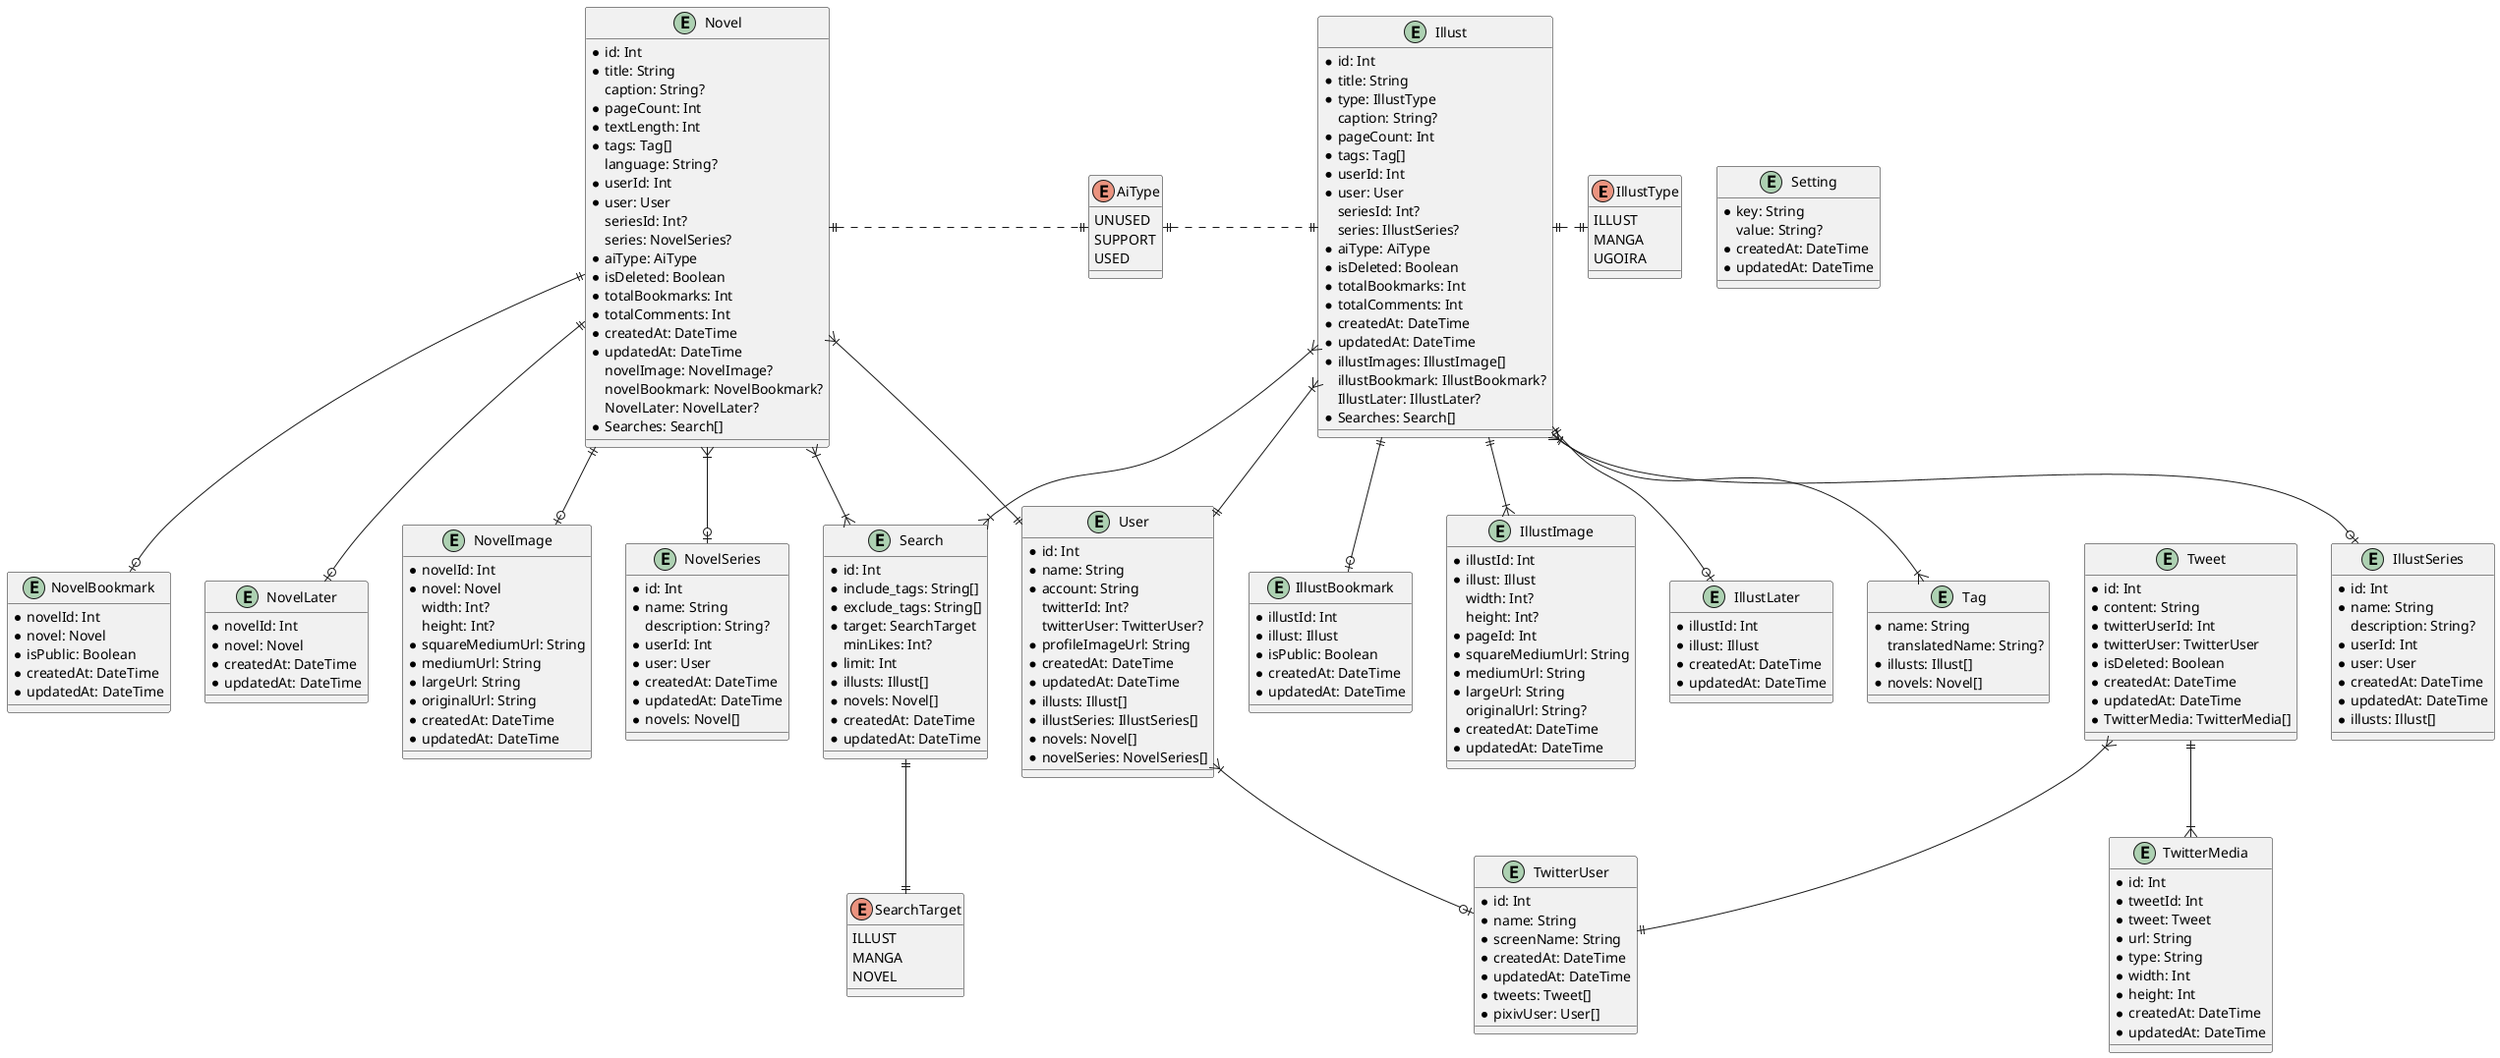 @startuml schema

enum IllustType {
  ILLUST
  MANGA
  UGOIRA
}

enum AiType {
  UNUSED
  SUPPORT
  USED
}

enum SearchTarget {
  ILLUST
  MANGA
  NOVEL
}

entity Illust {
  * id: Int
  * title: String
  * type: IllustType
  caption: String?
  * pageCount: Int
  * tags: Tag[]
  * userId: Int
  * user: User
  seriesId: Int?
  series: IllustSeries?
  * aiType: AiType
  * isDeleted: Boolean
  * totalBookmarks: Int
  * totalComments: Int
  * createdAt: DateTime
  * updatedAt: DateTime
  * illustImages: IllustImage[]
  illustBookmark: IllustBookmark?
  IllustLater: IllustLater?
  * Searches: Search[]
}

entity IllustSeries {
  * id: Int
  * name: String
  description: String?
  * userId: Int
  * user: User
  * createdAt: DateTime
  * updatedAt: DateTime
  * illusts: Illust[]
}

entity IllustBookmark {
  * illustId: Int
  * illust: Illust
  * isPublic: Boolean
  * createdAt: DateTime
  * updatedAt: DateTime
}

entity IllustImage {
  * illustId: Int
  * illust: Illust
  width: Int?
  height: Int?
  * pageId: Int
  * squareMediumUrl: String
  * mediumUrl: String
  * largeUrl: String
  originalUrl: String?
  * createdAt: DateTime
  * updatedAt: DateTime
}

entity IllustLater {
  * illustId: Int
  * illust: Illust
  * createdAt: DateTime
  * updatedAt: DateTime
}

entity Novel {
  * id: Int
  * title: String
  caption: String?
  * pageCount: Int
  * textLength: Int
  * tags: Tag[]
  language: String?
  * userId: Int
  * user: User
  seriesId: Int?
  series: NovelSeries?
  * aiType: AiType
  * isDeleted: Boolean
  * totalBookmarks: Int
  * totalComments: Int
  * createdAt: DateTime
  * updatedAt: DateTime
  novelImage: NovelImage?
  novelBookmark: NovelBookmark?
  NovelLater: NovelLater?
  * Searches: Search[]
}

entity NovelImage {
  * novelId: Int
  * novel: Novel
  width: Int?
  height: Int?
  * squareMediumUrl: String
  * mediumUrl: String
  * largeUrl: String
  * originalUrl: String
  * createdAt: DateTime
  * updatedAt: DateTime
}

entity NovelSeries {
  * id: Int
  * name: String
  description: String?
  * userId: Int
  * user: User
  * createdAt: DateTime
  * updatedAt: DateTime
  * novels: Novel[]
}

entity NovelBookmark {
  * novelId: Int
  * novel: Novel
  * isPublic: Boolean
  * createdAt: DateTime
  * updatedAt: DateTime
}

entity NovelLater {
  * novelId: Int
  * novel: Novel
  * createdAt: DateTime
  * updatedAt: DateTime
}

entity Search {
  * id: Int
  * include_tags: String[]
  * exclude_tags: String[]
  * target: SearchTarget
  minLikes: Int?
  * limit: Int
  * illusts: Illust[]
  * novels: Novel[]
  * createdAt: DateTime
  * updatedAt: DateTime
}

entity Tag {
  * name: String
  translatedName: String?
  * illusts: Illust[]
  * novels: Novel[]
}

entity User {
  * id: Int
  * name: String
  * account: String
  twitterId: Int?
  twitterUser: TwitterUser?
  * profileImageUrl: String
  * createdAt: DateTime
  * updatedAt: DateTime
  * illusts: Illust[]
  * illustSeries: IllustSeries[]
  * novels: Novel[]
  * novelSeries: NovelSeries[]
}

entity Tweet {
  * id: Int
  * content: String
  * twitterUserId: Int
  * twitterUser: TwitterUser
  * isDeleted: Boolean
  * createdAt: DateTime
  * updatedAt: DateTime
  * TwitterMedia: TwitterMedia[]
}

entity TwitterUser {
  * id: Int
  * name: String
  * screenName: String
  * createdAt: DateTime
  * updatedAt: DateTime
  * tweets: Tweet[]
  * pixivUser: User[]
}

entity TwitterMedia {
  * id: Int
  * tweetId: Int
  * tweet: Tweet
  * url: String
  * type: String
  * width: Int
  * height: Int
  * createdAt: DateTime
  * updatedAt: DateTime
}

entity Setting {
  * key: String
  value: String?
  * createdAt: DateTime
  * updatedAt: DateTime
}

Illust ||.r.|| IllustType
Illust ||.l.|| AiType
Illust }|--o| IllustSeries
Illust ||--o| IllustBookmark
Illust ||--|{ IllustImage
Illust ||--o| IllustLater
Illust }|--|{ Search
Novel ||.r.|| AiType
Novel }|--|| User
Novel ||--o| NovelImage
Novel }|--o| NovelSeries
Novel ||--o| NovelBookmark
Novel ||--o| NovelLater
Novel }|--|{ Search
Illust }|--|{ Tag
Illust }|--|| User
Tweet }|--|| TwitterUser
User }|--o| TwitterUser
Tweet ||--|{ TwitterMedia
Search ||--|| SearchTarget

@enduml
